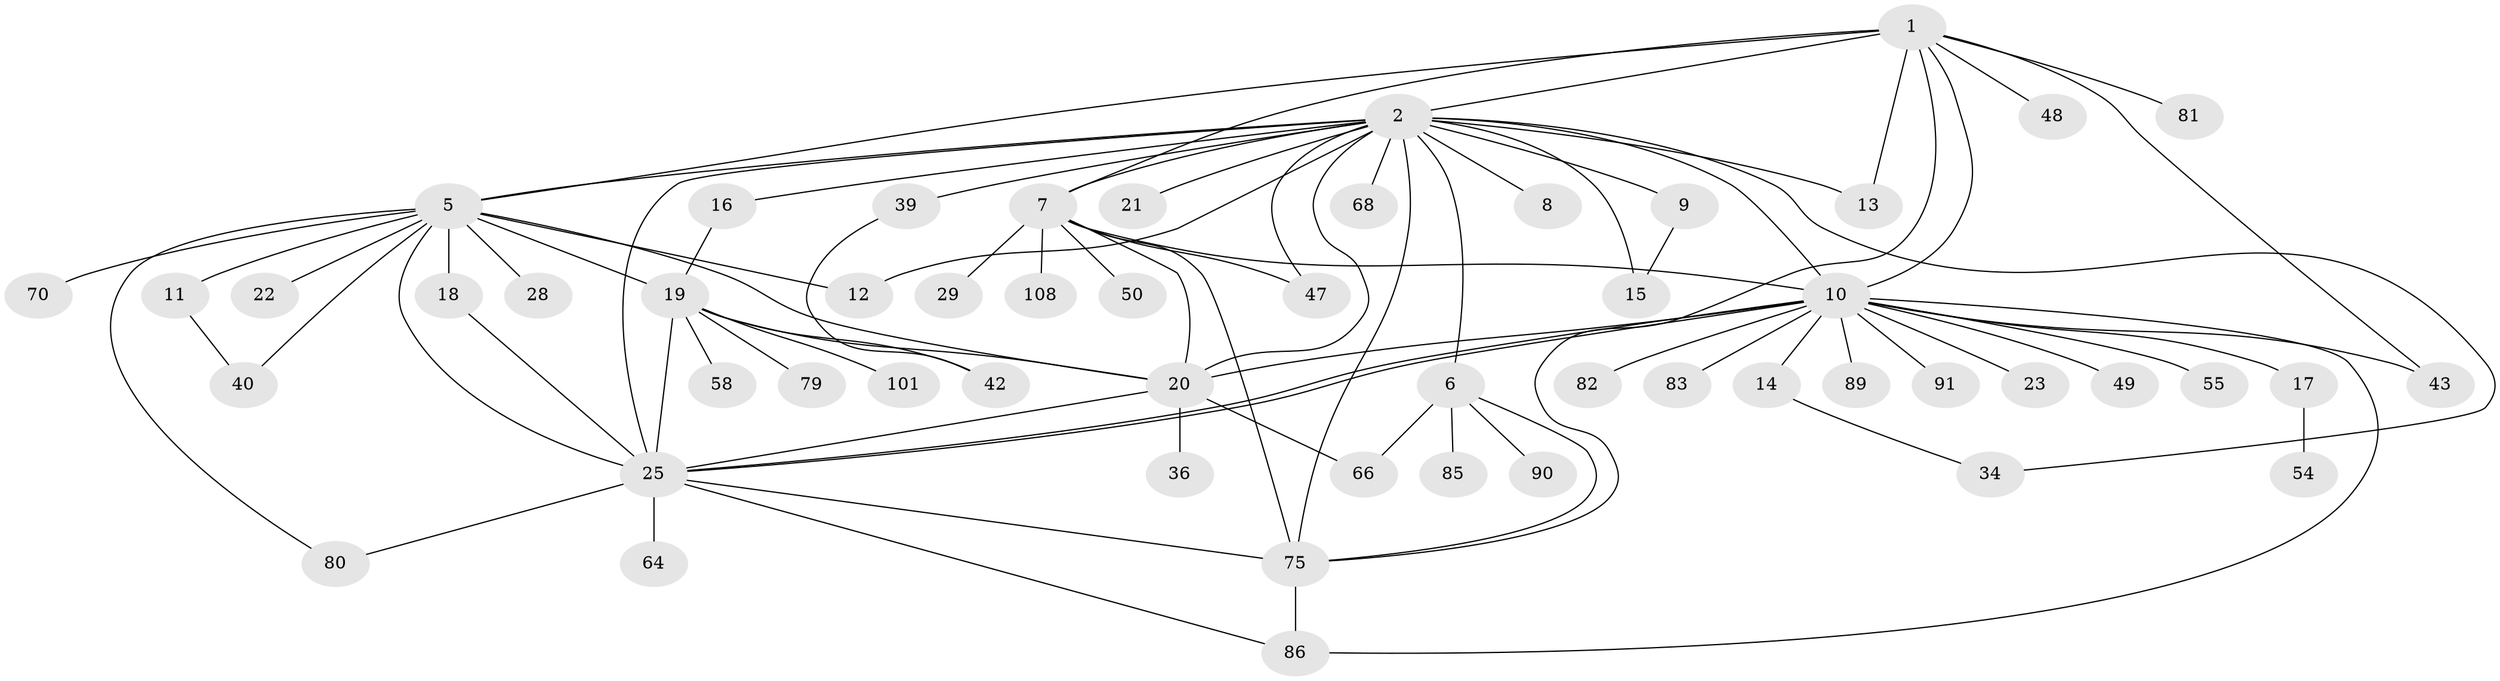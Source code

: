 // original degree distribution, {10: 0.018518518518518517, 9: 0.009259259259259259, 14: 0.009259259259259259, 13: 0.018518518518518517, 5: 0.027777777777777776, 12: 0.009259259259259259, 1: 0.4722222222222222, 2: 0.2222222222222222, 19: 0.009259259259259259, 3: 0.1388888888888889, 8: 0.009259259259259259, 6: 0.027777777777777776, 7: 0.009259259259259259, 4: 0.018518518518518517}
// Generated by graph-tools (version 1.1) at 2025/14/03/09/25 04:14:34]
// undirected, 54 vertices, 84 edges
graph export_dot {
graph [start="1"]
  node [color=gray90,style=filled];
  1;
  2 [super="+65+94+95+96+3"];
  5;
  6;
  7 [super="+31+38+98+73+27+41"];
  8;
  9;
  10 [super="+26+46"];
  11 [super="+88+44"];
  12;
  13;
  14;
  15;
  16 [super="+51"];
  17;
  18;
  19 [super="+30+57+67+69+32+24"];
  20 [super="+61+59"];
  21;
  22;
  23 [super="+99+37"];
  25 [super="+63+45+33"];
  28;
  29;
  34;
  36;
  39;
  40;
  42;
  43;
  47 [super="+77+104"];
  48;
  49 [super="+53+97"];
  50;
  54;
  55;
  58;
  64;
  66;
  68;
  70;
  75 [super="+103+93"];
  79;
  80;
  81;
  82;
  83;
  85;
  86;
  89;
  90;
  91;
  101;
  108;
  1 -- 2 [weight=2];
  1 -- 5;
  1 -- 7;
  1 -- 10;
  1 -- 13;
  1 -- 43;
  1 -- 48;
  1 -- 81;
  1 -- 75;
  2 -- 10 [weight=2];
  2 -- 12;
  2 -- 25 [weight=2];
  2 -- 20;
  2 -- 68;
  2 -- 5;
  2 -- 6;
  2 -- 7 [weight=2];
  2 -- 8;
  2 -- 9;
  2 -- 75;
  2 -- 13 [weight=2];
  2 -- 15;
  2 -- 16;
  2 -- 21;
  2 -- 34;
  2 -- 39;
  2 -- 47;
  5 -- 11;
  5 -- 12;
  5 -- 18;
  5 -- 19;
  5 -- 20;
  5 -- 22;
  5 -- 28;
  5 -- 40;
  5 -- 70;
  5 -- 80;
  5 -- 25;
  6 -- 66;
  6 -- 85;
  6 -- 90;
  6 -- 75;
  7 -- 10;
  7 -- 29;
  7 -- 75;
  7 -- 50;
  7 -- 20 [weight=2];
  7 -- 108;
  7 -- 47;
  9 -- 15;
  10 -- 14;
  10 -- 17;
  10 -- 23;
  10 -- 25;
  10 -- 25;
  10 -- 43;
  10 -- 49;
  10 -- 55;
  10 -- 83;
  10 -- 86;
  10 -- 89;
  10 -- 91;
  10 -- 82;
  10 -- 20;
  11 -- 40;
  14 -- 34;
  16 -- 19;
  17 -- 54;
  18 -- 25;
  19 -- 42 [weight=2];
  19 -- 101;
  19 -- 25;
  19 -- 58;
  19 -- 79;
  19 -- 20;
  20 -- 36;
  20 -- 66;
  20 -- 25;
  25 -- 64;
  25 -- 75;
  25 -- 80;
  25 -- 86;
  39 -- 42;
  75 -- 86;
}
